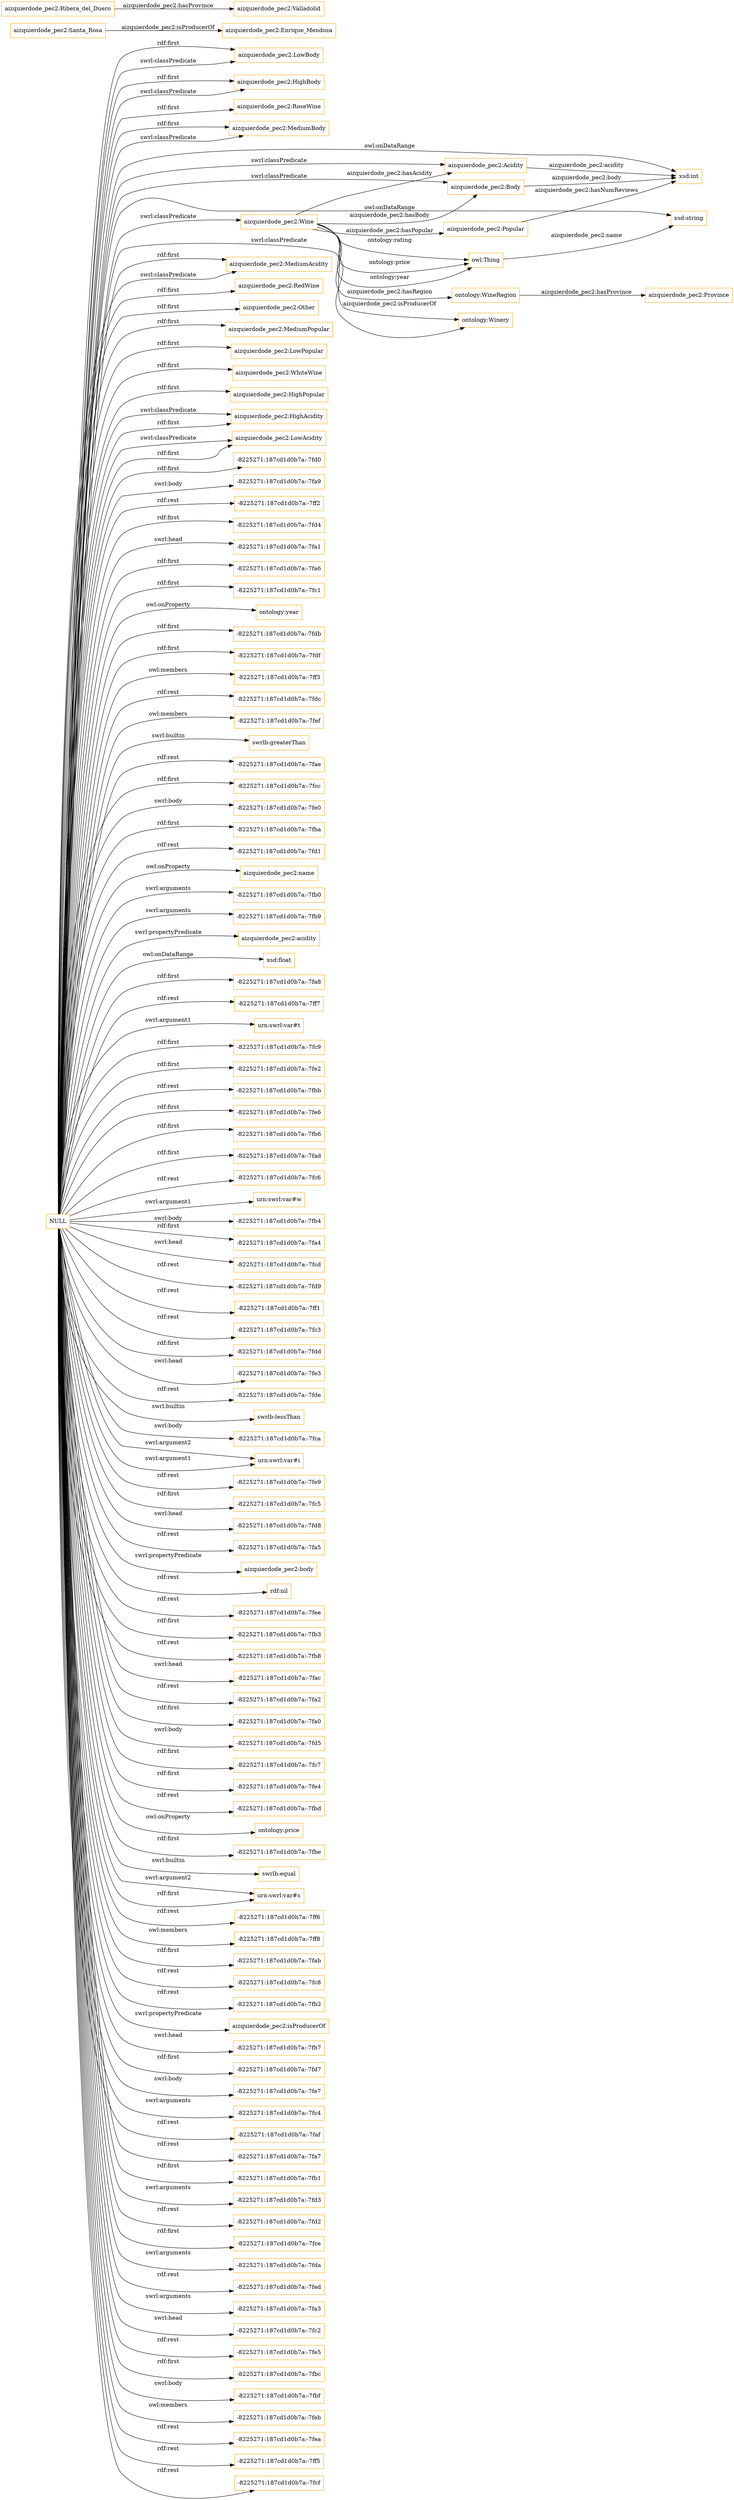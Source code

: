 digraph ar2dtool_diagram { 
rankdir=LR;
size="1501"
node [shape = rectangle, color="orange"]; "aizquierdode_pec2:LowBody" "aizquierdode_pec2:HighBody" "aizquierdode_pec2:RoseWine" "aizquierdode_pec2:MediumBody" "aizquierdode_pec2:Acidity" "aizquierdode_pec2:MediumAcidity" "aizquierdode_pec2:RedWine" "aizquierdode_pec2:Other" "aizquierdode_pec2:Wine" "aizquierdode_pec2:MediumPopular" "aizquierdode_pec2:Province" "ontology:Winery" "aizquierdode_pec2:LowPopular" "aizquierdode_pec2:Body" "aizquierdode_pec2:WhiteWine" "aizquierdode_pec2:Popular" "aizquierdode_pec2:HighPopular" "aizquierdode_pec2:HighAcidity" "ontology:WineRegion" "aizquierdode_pec2:LowAcidity" ; /*classes style*/
	"aizquierdode_pec2:Santa_Rosa" -> "aizquierdode_pec2:Enrique_Mendoza" [ label = "aizquierdode_pec2:isProducerOf" ];
	"NULL" -> "aizquierdode_pec2:HighBody" [ label = "swrl:classPredicate" ];
	"NULL" -> "aizquierdode_pec2:Body" [ label = "swrl:classPredicate" ];
	"NULL" -> "-8225271:187cd1d0b7a:-7fd0" [ label = "rdf:first" ];
	"NULL" -> "-8225271:187cd1d0b7a:-7fa9" [ label = "swrl:body" ];
	"NULL" -> "-8225271:187cd1d0b7a:-7ff2" [ label = "rdf:rest" ];
	"NULL" -> "-8225271:187cd1d0b7a:-7fd4" [ label = "rdf:first" ];
	"NULL" -> "-8225271:187cd1d0b7a:-7fa1" [ label = "swrl:head" ];
	"NULL" -> "-8225271:187cd1d0b7a:-7fa6" [ label = "rdf:first" ];
	"NULL" -> "-8225271:187cd1d0b7a:-7fc1" [ label = "rdf:first" ];
	"NULL" -> "ontology:year" [ label = "owl:onProperty" ];
	"NULL" -> "-8225271:187cd1d0b7a:-7fdb" [ label = "rdf:first" ];
	"NULL" -> "-8225271:187cd1d0b7a:-7fdf" [ label = "rdf:first" ];
	"NULL" -> "-8225271:187cd1d0b7a:-7ff3" [ label = "owl:members" ];
	"NULL" -> "aizquierdode_pec2:Wine" [ label = "swrl:classPredicate" ];
	"NULL" -> "-8225271:187cd1d0b7a:-7fdc" [ label = "rdf:rest" ];
	"NULL" -> "-8225271:187cd1d0b7a:-7fef" [ label = "owl:members" ];
	"NULL" -> "swrlb:greaterThan" [ label = "swrl:builtin" ];
	"NULL" -> "-8225271:187cd1d0b7a:-7fae" [ label = "rdf:rest" ];
	"NULL" -> "aizquierdode_pec2:LowBody" [ label = "swrl:classPredicate" ];
	"NULL" -> "-8225271:187cd1d0b7a:-7fcc" [ label = "rdf:first" ];
	"NULL" -> "-8225271:187cd1d0b7a:-7fe0" [ label = "swrl:body" ];
	"NULL" -> "aizquierdode_pec2:HighPopular" [ label = "rdf:first" ];
	"NULL" -> "-8225271:187cd1d0b7a:-7fba" [ label = "rdf:first" ];
	"NULL" -> "aizquierdode_pec2:LowPopular" [ label = "rdf:first" ];
	"NULL" -> "-8225271:187cd1d0b7a:-7fd1" [ label = "rdf:rest" ];
	"NULL" -> "aizquierdode_pec2:name" [ label = "owl:onProperty" ];
	"NULL" -> "-8225271:187cd1d0b7a:-7fb0" [ label = "swrl:arguments" ];
	"NULL" -> "-8225271:187cd1d0b7a:-7fb9" [ label = "swrl:arguments" ];
	"NULL" -> "aizquierdode_pec2:acidity" [ label = "swrl:propertyPredicate" ];
	"NULL" -> "xsd:float" [ label = "owl:onDataRange" ];
	"NULL" -> "aizquierdode_pec2:LowAcidity" [ label = "rdf:first" ];
	"NULL" -> "aizquierdode_pec2:WhiteWine" [ label = "rdf:first" ];
	"NULL" -> "-8225271:187cd1d0b7a:-7fa8" [ label = "rdf:first" ];
	"NULL" -> "-8225271:187cd1d0b7a:-7ff7" [ label = "rdf:rest" ];
	"NULL" -> "urn:swrl:var#t" [ label = "swrl:argument1" ];
	"NULL" -> "-8225271:187cd1d0b7a:-7fc9" [ label = "rdf:first" ];
	"NULL" -> "-8225271:187cd1d0b7a:-7fe2" [ label = "rdf:first" ];
	"NULL" -> "-8225271:187cd1d0b7a:-7fbb" [ label = "rdf:rest" ];
	"NULL" -> "-8225271:187cd1d0b7a:-7fe6" [ label = "rdf:first" ];
	"NULL" -> "-8225271:187cd1d0b7a:-7fb6" [ label = "rdf:first" ];
	"NULL" -> "-8225271:187cd1d0b7a:-7fad" [ label = "rdf:first" ];
	"NULL" -> "-8225271:187cd1d0b7a:-7fc6" [ label = "rdf:rest" ];
	"NULL" -> "urn:swrl:var#w" [ label = "swrl:argument1" ];
	"NULL" -> "ontology:Winery" [ label = "swrl:classPredicate" ];
	"NULL" -> "-8225271:187cd1d0b7a:-7fb4" [ label = "swrl:body" ];
	"NULL" -> "-8225271:187cd1d0b7a:-7fa4" [ label = "rdf:first" ];
	"NULL" -> "aizquierdode_pec2:MediumAcidity" [ label = "swrl:classPredicate" ];
	"NULL" -> "-8225271:187cd1d0b7a:-7fcd" [ label = "swrl:head" ];
	"NULL" -> "-8225271:187cd1d0b7a:-7fd9" [ label = "rdf:rest" ];
	"NULL" -> "-8225271:187cd1d0b7a:-7ff1" [ label = "rdf:rest" ];
	"NULL" -> "-8225271:187cd1d0b7a:-7fc3" [ label = "rdf:rest" ];
	"NULL" -> "-8225271:187cd1d0b7a:-7fdd" [ label = "rdf:first" ];
	"NULL" -> "aizquierdode_pec2:RoseWine" [ label = "rdf:first" ];
	"NULL" -> "-8225271:187cd1d0b7a:-7fe3" [ label = "swrl:head" ];
	"NULL" -> "-8225271:187cd1d0b7a:-7fde" [ label = "rdf:rest" ];
	"NULL" -> "swrlb:lessThan" [ label = "swrl:builtin" ];
	"NULL" -> "-8225271:187cd1d0b7a:-7fca" [ label = "swrl:body" ];
	"NULL" -> "urn:swrl:var#i" [ label = "swrl:argument1" ];
	"NULL" -> "-8225271:187cd1d0b7a:-7fe9" [ label = "rdf:rest" ];
	"NULL" -> "-8225271:187cd1d0b7a:-7fc5" [ label = "rdf:first" ];
	"NULL" -> "-8225271:187cd1d0b7a:-7fd8" [ label = "swrl:head" ];
	"NULL" -> "aizquierdode_pec2:RedWine" [ label = "rdf:first" ];
	"NULL" -> "-8225271:187cd1d0b7a:-7fa5" [ label = "rdf:rest" ];
	"NULL" -> "aizquierdode_pec2:body" [ label = "swrl:propertyPredicate" ];
	"NULL" -> "rdf:nil" [ label = "rdf:rest" ];
	"NULL" -> "-8225271:187cd1d0b7a:-7fee" [ label = "rdf:rest" ];
	"NULL" -> "-8225271:187cd1d0b7a:-7fb3" [ label = "rdf:first" ];
	"NULL" -> "-8225271:187cd1d0b7a:-7fb8" [ label = "rdf:rest" ];
	"NULL" -> "-8225271:187cd1d0b7a:-7fac" [ label = "swrl:head" ];
	"NULL" -> "-8225271:187cd1d0b7a:-7fa2" [ label = "rdf:rest" ];
	"NULL" -> "aizquierdode_pec2:HighAcidity" [ label = "rdf:first" ];
	"NULL" -> "-8225271:187cd1d0b7a:-7fa0" [ label = "rdf:first" ];
	"NULL" -> "-8225271:187cd1d0b7a:-7fd5" [ label = "swrl:body" ];
	"NULL" -> "-8225271:187cd1d0b7a:-7fc7" [ label = "rdf:first" ];
	"NULL" -> "aizquierdode_pec2:MediumPopular" [ label = "rdf:first" ];
	"NULL" -> "-8225271:187cd1d0b7a:-7fe4" [ label = "rdf:first" ];
	"NULL" -> "-8225271:187cd1d0b7a:-7fbd" [ label = "rdf:rest" ];
	"NULL" -> "ontology:price" [ label = "owl:onProperty" ];
	"NULL" -> "-8225271:187cd1d0b7a:-7fbe" [ label = "rdf:first" ];
	"NULL" -> "swrlb:equal" [ label = "swrl:builtin" ];
	"NULL" -> "aizquierdode_pec2:LowBody" [ label = "rdf:first" ];
	"NULL" -> "urn:swrl:var#s" [ label = "rdf:first" ];
	"NULL" -> "-8225271:187cd1d0b7a:-7ff6" [ label = "rdf:rest" ];
	"NULL" -> "-8225271:187cd1d0b7a:-7ff8" [ label = "owl:members" ];
	"NULL" -> "-8225271:187cd1d0b7a:-7fab" [ label = "rdf:first" ];
	"NULL" -> "-8225271:187cd1d0b7a:-7fc8" [ label = "rdf:rest" ];
	"NULL" -> "-8225271:187cd1d0b7a:-7fb2" [ label = "rdf:rest" ];
	"NULL" -> "aizquierdode_pec2:MediumAcidity" [ label = "rdf:first" ];
	"NULL" -> "aizquierdode_pec2:isProducerOf" [ label = "swrl:propertyPredicate" ];
	"NULL" -> "aizquierdode_pec2:MediumBody" [ label = "swrl:classPredicate" ];
	"NULL" -> "urn:swrl:var#s" [ label = "swrl:argument2" ];
	"NULL" -> "aizquierdode_pec2:LowAcidity" [ label = "swrl:classPredicate" ];
	"NULL" -> "aizquierdode_pec2:MediumBody" [ label = "rdf:first" ];
	"NULL" -> "-8225271:187cd1d0b7a:-7fb7" [ label = "swrl:head" ];
	"NULL" -> "-8225271:187cd1d0b7a:-7fd7" [ label = "rdf:first" ];
	"NULL" -> "-8225271:187cd1d0b7a:-7fe7" [ label = "swrl:body" ];
	"NULL" -> "-8225271:187cd1d0b7a:-7fc4" [ label = "swrl:arguments" ];
	"NULL" -> "xsd:string" [ label = "owl:onDataRange" ];
	"NULL" -> "-8225271:187cd1d0b7a:-7faf" [ label = "rdf:rest" ];
	"NULL" -> "-8225271:187cd1d0b7a:-7fa7" [ label = "rdf:rest" ];
	"NULL" -> "urn:swrl:var#i" [ label = "swrl:argument2" ];
	"NULL" -> "-8225271:187cd1d0b7a:-7fb1" [ label = "rdf:first" ];
	"NULL" -> "aizquierdode_pec2:HighAcidity" [ label = "swrl:classPredicate" ];
	"NULL" -> "-8225271:187cd1d0b7a:-7fd3" [ label = "swrl:arguments" ];
	"NULL" -> "-8225271:187cd1d0b7a:-7fd2" [ label = "rdf:rest" ];
	"NULL" -> "-8225271:187cd1d0b7a:-7fce" [ label = "rdf:first" ];
	"NULL" -> "-8225271:187cd1d0b7a:-7fda" [ label = "swrl:arguments" ];
	"NULL" -> "-8225271:187cd1d0b7a:-7fed" [ label = "rdf:rest" ];
	"NULL" -> "-8225271:187cd1d0b7a:-7fa3" [ label = "swrl:arguments" ];
	"NULL" -> "-8225271:187cd1d0b7a:-7fc2" [ label = "swrl:head" ];
	"NULL" -> "-8225271:187cd1d0b7a:-7fe5" [ label = "rdf:rest" ];
	"NULL" -> "-8225271:187cd1d0b7a:-7fbc" [ label = "rdf:first" ];
	"NULL" -> "-8225271:187cd1d0b7a:-7fbf" [ label = "swrl:body" ];
	"NULL" -> "xsd:int" [ label = "owl:onDataRange" ];
	"NULL" -> "-8225271:187cd1d0b7a:-7feb" [ label = "owl:members" ];
	"NULL" -> "aizquierdode_pec2:HighBody" [ label = "rdf:first" ];
	"NULL" -> "-8225271:187cd1d0b7a:-7fea" [ label = "rdf:rest" ];
	"NULL" -> "aizquierdode_pec2:Acidity" [ label = "swrl:classPredicate" ];
	"NULL" -> "aizquierdode_pec2:Other" [ label = "rdf:first" ];
	"NULL" -> "-8225271:187cd1d0b7a:-7ff5" [ label = "rdf:rest" ];
	"NULL" -> "-8225271:187cd1d0b7a:-7fcf" [ label = "rdf:rest" ];
	"aizquierdode_pec2:Ribera_del_Duero" -> "aizquierdode_pec2:Valladolid" [ label = "aizquierdode_pec2:hasProvince" ];
	"owl:Thing" -> "xsd:string" [ label = "aizquierdode_pec2:name" ];
	"aizquierdode_pec2:Popular" -> "xsd:int" [ label = "aizquierdode_pec2:hasNumReviews" ];
	"aizquierdode_pec2:Wine" -> "ontology:WineRegion" [ label = "aizquierdode_pec2:hasRegion" ];
	"aizquierdode_pec2:Acidity" -> "xsd:int" [ label = "aizquierdode_pec2:acidity" ];
	"aizquierdode_pec2:Wine" -> "owl:Thing" [ label = "ontology:rating" ];
	"aizquierdode_pec2:Wine" -> "ontology:Winery" [ label = "aizquierdode_pec2:isProducerOf" ];
	"aizquierdode_pec2:Wine" -> "aizquierdode_pec2:Body" [ label = "aizquierdode_pec2:hasBody" ];
	"aizquierdode_pec2:Wine" -> "aizquierdode_pec2:Popular" [ label = "aizquierdode_pec2:hasPopular" ];
	"aizquierdode_pec2:Wine" -> "owl:Thing" [ label = "ontology:price" ];
	"aizquierdode_pec2:Wine" -> "owl:Thing" [ label = "ontology:year" ];
	"ontology:WineRegion" -> "aizquierdode_pec2:Province" [ label = "aizquierdode_pec2:hasProvince" ];
	"aizquierdode_pec2:Body" -> "xsd:int" [ label = "aizquierdode_pec2:body" ];
	"aizquierdode_pec2:Wine" -> "aizquierdode_pec2:Acidity" [ label = "aizquierdode_pec2:hasAcidity" ];

}
